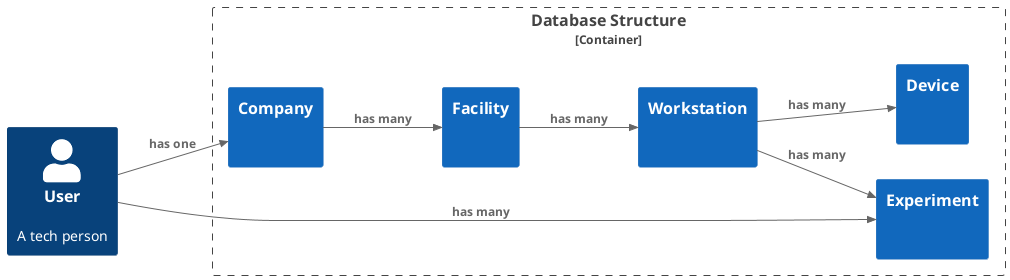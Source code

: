 @startuml "Data Acquisition Project Structure Diagram"
!include <c4/C4_Container.puml>

LAYOUT_LEFT_RIGHT()
HIDE_STEREOTYPE()

Person(user, User, "A tech person")

Container_Boundary(db, "Database Structure") {
    System(company, "Company", " ")
    System(facility, "Facility", " ")
    System(ws, "Workstation", " ")
    System(device, "Device", " ")
    System(exp, "Experiment", " ")
}


Rel(user, company, "has one")
Rel(company, facility, "has many")
Rel(facility, ws, "has many")
Rel(ws, exp, "has many")
Rel(ws, device, "has many")
Rel(user, exp, "has many")

@enduml
